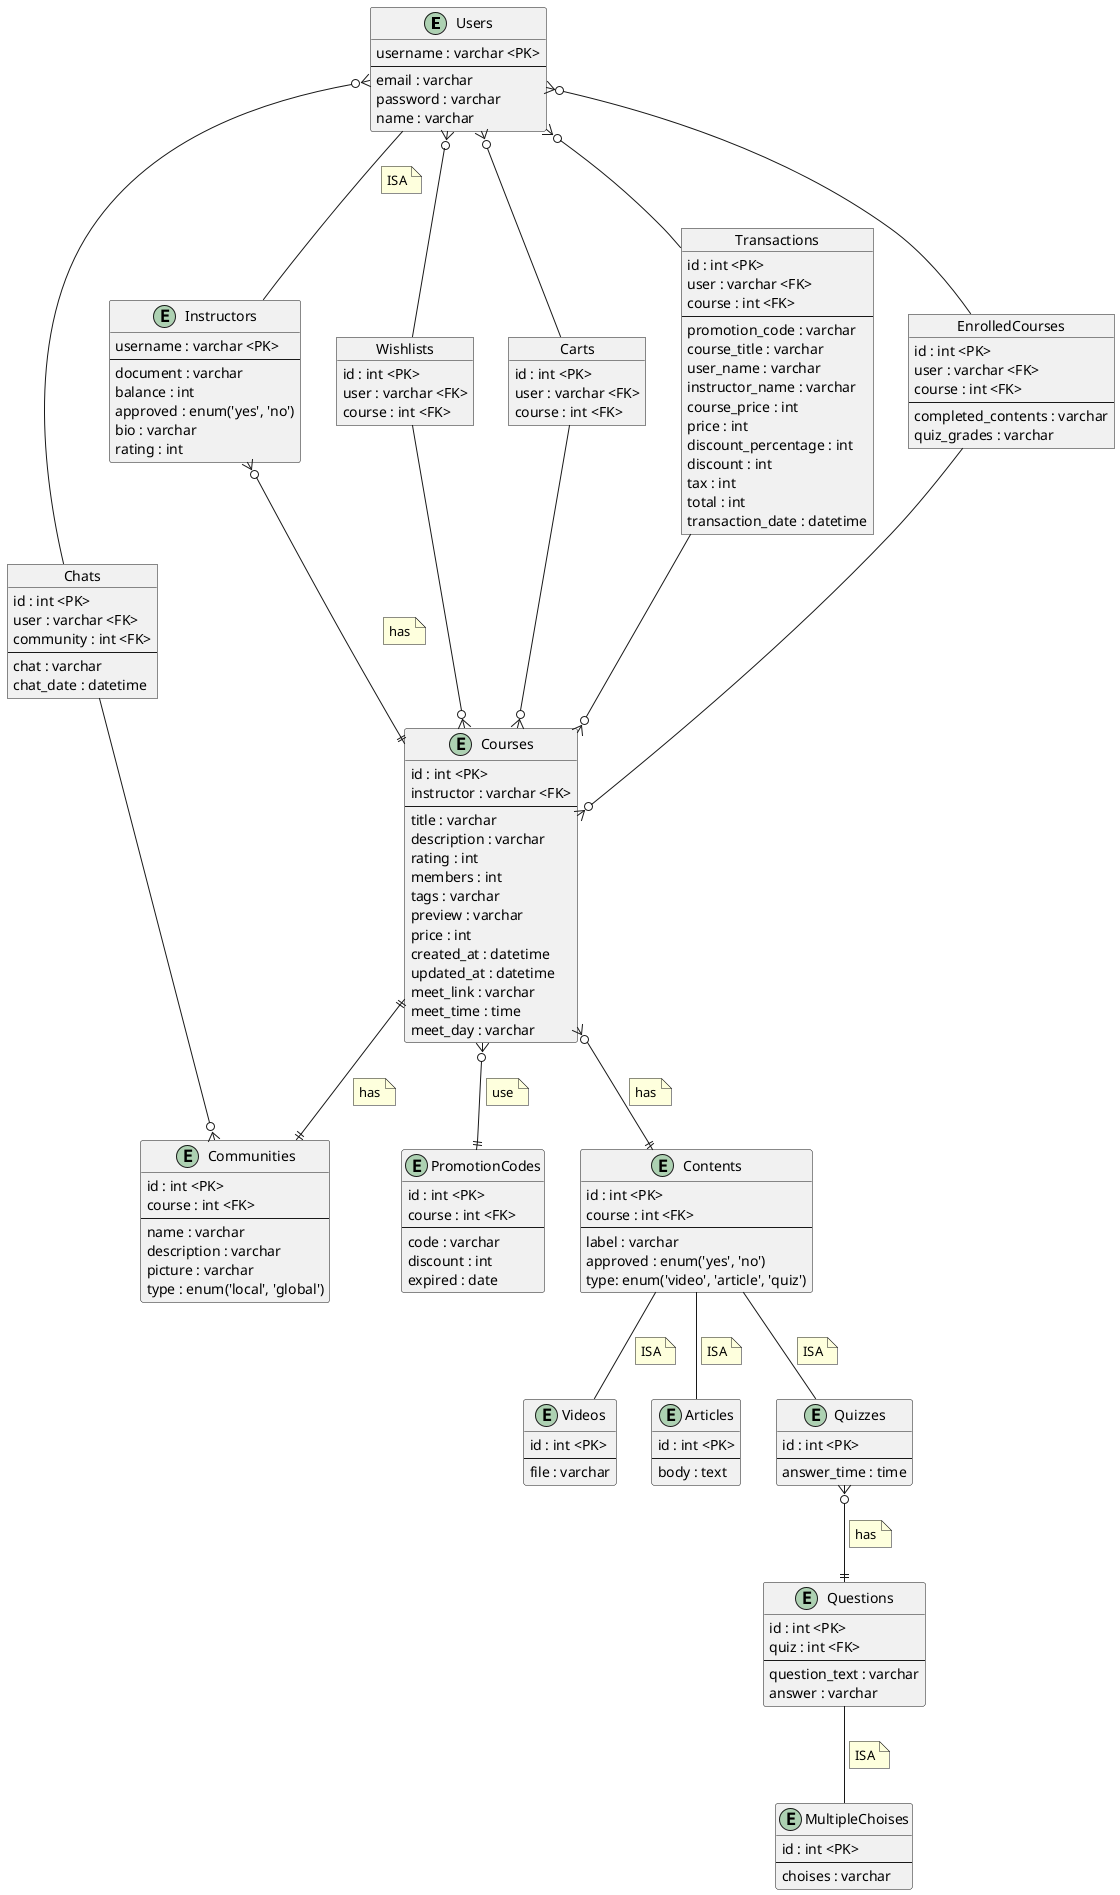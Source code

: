 @startuml LearNteach
entity Users {
    username : varchar <PK>
    --
    email : varchar
    password : varchar
    name : varchar
}

entity Communities {
    id : int <PK>
    course : int <FK>
    --
    name : varchar
    description : varchar
    picture : varchar
    type : enum('local', 'global')
}

object Chats {
    id : int <PK>
    user : varchar <FK>
    community : int <FK>
    --
    chat : varchar
    chat_date : datetime
}

entity Instructors {
    username : varchar <PK>
    --
    document : varchar
    balance : int
    approved : enum('yes', 'no')
    bio : varchar
    rating : int
}

entity Courses {
    id : int <PK>
    instructor : varchar <FK>
    --
    title : varchar
    description : varchar
    rating : int
    members : int
    tags : varchar
    preview : varchar
    price : int
    created_at : datetime
    updated_at : datetime
    meet_link : varchar
    meet_time : time
    meet_day : varchar
}

object Wishlists {
    id : int <PK>
    user : varchar <FK>
    course : int <FK>
}

object Carts {
    id : int <PK>
    user : varchar <FK>
    course : int <FK>
}

entity PromotionCodes {
    id : int <PK>
    course : int <FK>
    --
    code : varchar
    discount : int
    expired : date
}

object Transactions {
    id : int <PK>
    user : varchar <FK>
    course : int <FK>
    --
    promotion_code : varchar
    course_title : varchar
    user_name : varchar
    instructor_name : varchar
    course_price : int
    price : int
    discount_percentage : int
    discount : int
    tax : int
    total : int
    transaction_date : datetime
}

object EnrolledCourses {
    id : int <PK>
    user : varchar <FK>
    course : int <FK>
    --
    completed_contents : varchar
    quiz_grades : varchar
}

entity Contents {
    id : int <PK>
    course : int <FK>
    --
    label : varchar
    approved : enum('yes', 'no')
    type: enum('video', 'article', 'quiz')
}

entity Videos {
    id : int <PK>
    --
    file : varchar
}

entity Articles {
    id : int <PK>
    --
    body : text
}

entity Quizzes {
    id : int <PK>
    --
    answer_time : time
}

entity Questions {
    id : int <PK>
    quiz : int <FK>
    --
    question_text : varchar
    answer : varchar
}

entity MultipleChoises {
    id : int <PK>
    --
    choises : varchar
}

Users }o-- Wishlists
Wishlists --o{ Courses

Users }o-- EnrolledCourses
EnrolledCourses --o{ Courses

Users }o-- Carts
Carts --o{ Courses

Users }o-- Transactions
Transactions --o{ Courses

Courses }o--|| Contents
note on link
    has
end note

Courses }o--|| PromotionCodes
note on link
    use
end note

Users -- Instructors
note on link
    ISA
end note

Instructors }o--|| Courses
note on link
    has
end note

Contents -- Videos
note on link
    ISA
end note
Contents -- Quizzes
note on link
    ISA
end note
Contents -- Articles
note on link
    ISA
end note

Quizzes }o--|| Questions
note on link
    has
end note

Questions -- MultipleChoises
note on link
    ISA
end note

Courses ||--|| Communities
note on link
    has
end note

Users }o-- Chats
Chats --o{ Communities

@enduml